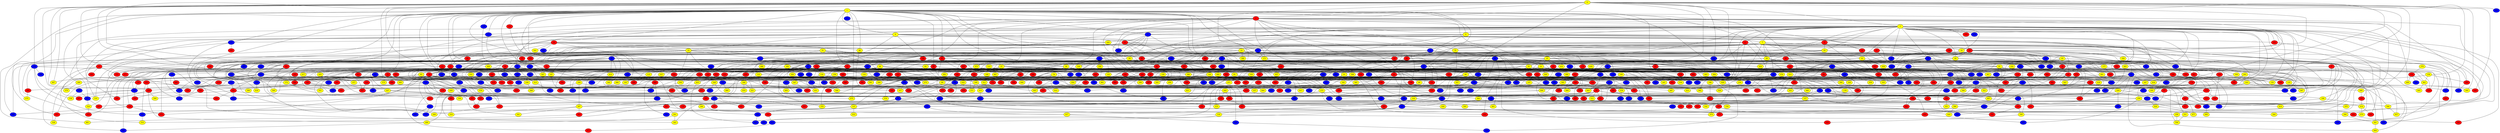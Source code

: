 graph {
0 [style = filled fillcolor = yellow];
1 [style = filled fillcolor = yellow];
2 [style = filled fillcolor = red];
3 [style = filled fillcolor = yellow];
4 [style = filled fillcolor = blue];
5 [style = filled fillcolor = red];
6 [style = filled fillcolor = yellow];
7 [style = filled fillcolor = yellow];
8 [style = filled fillcolor = yellow];
9 [style = filled fillcolor = blue];
10 [style = filled fillcolor = blue];
11 [style = filled fillcolor = red];
12 [style = filled fillcolor = yellow];
13 [style = filled fillcolor = blue];
14 [style = filled fillcolor = red];
15 [style = filled fillcolor = blue];
16 [style = filled fillcolor = yellow];
17 [style = filled fillcolor = red];
18 [style = filled fillcolor = red];
19 [style = filled fillcolor = blue];
20 [style = filled fillcolor = yellow];
21 [style = filled fillcolor = yellow];
22 [style = filled fillcolor = yellow];
23 [style = filled fillcolor = red];
24 [style = filled fillcolor = red];
25 [style = filled fillcolor = yellow];
26 [style = filled fillcolor = blue];
27 [style = filled fillcolor = red];
28 [style = filled fillcolor = red];
29 [style = filled fillcolor = yellow];
30 [style = filled fillcolor = red];
31 [style = filled fillcolor = yellow];
32 [style = filled fillcolor = yellow];
33 [style = filled fillcolor = yellow];
34 [style = filled fillcolor = red];
35 [style = filled fillcolor = red];
36 [style = filled fillcolor = red];
37 [style = filled fillcolor = yellow];
38 [style = filled fillcolor = yellow];
39 [style = filled fillcolor = yellow];
40 [style = filled fillcolor = red];
41 [style = filled fillcolor = red];
42 [style = filled fillcolor = red];
43 [style = filled fillcolor = yellow];
44 [style = filled fillcolor = yellow];
45 [style = filled fillcolor = red];
46 [style = filled fillcolor = blue];
47 [style = filled fillcolor = blue];
48 [style = filled fillcolor = yellow];
49 [style = filled fillcolor = blue];
50 [style = filled fillcolor = red];
51 [style = filled fillcolor = yellow];
52 [style = filled fillcolor = blue];
53 [style = filled fillcolor = blue];
54 [style = filled fillcolor = blue];
55 [style = filled fillcolor = red];
56 [style = filled fillcolor = blue];
57 [style = filled fillcolor = blue];
58 [style = filled fillcolor = blue];
59 [style = filled fillcolor = blue];
60 [style = filled fillcolor = red];
61 [style = filled fillcolor = blue];
62 [style = filled fillcolor = red];
63 [style = filled fillcolor = red];
64 [style = filled fillcolor = blue];
65 [style = filled fillcolor = blue];
66 [style = filled fillcolor = yellow];
67 [style = filled fillcolor = blue];
68 [style = filled fillcolor = yellow];
69 [style = filled fillcolor = red];
70 [style = filled fillcolor = red];
71 [style = filled fillcolor = red];
72 [style = filled fillcolor = red];
73 [style = filled fillcolor = red];
74 [style = filled fillcolor = yellow];
75 [style = filled fillcolor = yellow];
76 [style = filled fillcolor = red];
77 [style = filled fillcolor = red];
78 [style = filled fillcolor = blue];
79 [style = filled fillcolor = blue];
80 [style = filled fillcolor = blue];
81 [style = filled fillcolor = yellow];
82 [style = filled fillcolor = yellow];
83 [style = filled fillcolor = yellow];
84 [style = filled fillcolor = yellow];
85 [style = filled fillcolor = blue];
86 [style = filled fillcolor = blue];
87 [style = filled fillcolor = red];
88 [style = filled fillcolor = blue];
89 [style = filled fillcolor = red];
90 [style = filled fillcolor = yellow];
91 [style = filled fillcolor = yellow];
92 [style = filled fillcolor = blue];
93 [style = filled fillcolor = red];
94 [style = filled fillcolor = blue];
95 [style = filled fillcolor = blue];
96 [style = filled fillcolor = blue];
97 [style = filled fillcolor = red];
98 [style = filled fillcolor = red];
99 [style = filled fillcolor = red];
100 [style = filled fillcolor = red];
101 [style = filled fillcolor = blue];
102 [style = filled fillcolor = blue];
103 [style = filled fillcolor = red];
104 [style = filled fillcolor = yellow];
105 [style = filled fillcolor = red];
106 [style = filled fillcolor = blue];
107 [style = filled fillcolor = blue];
108 [style = filled fillcolor = red];
109 [style = filled fillcolor = yellow];
110 [style = filled fillcolor = yellow];
111 [style = filled fillcolor = blue];
112 [style = filled fillcolor = yellow];
113 [style = filled fillcolor = blue];
114 [style = filled fillcolor = blue];
115 [style = filled fillcolor = yellow];
116 [style = filled fillcolor = blue];
117 [style = filled fillcolor = blue];
118 [style = filled fillcolor = red];
119 [style = filled fillcolor = blue];
120 [style = filled fillcolor = blue];
121 [style = filled fillcolor = red];
122 [style = filled fillcolor = yellow];
123 [style = filled fillcolor = red];
124 [style = filled fillcolor = red];
125 [style = filled fillcolor = yellow];
126 [style = filled fillcolor = red];
127 [style = filled fillcolor = yellow];
128 [style = filled fillcolor = blue];
129 [style = filled fillcolor = blue];
130 [style = filled fillcolor = blue];
131 [style = filled fillcolor = red];
132 [style = filled fillcolor = yellow];
133 [style = filled fillcolor = yellow];
134 [style = filled fillcolor = yellow];
135 [style = filled fillcolor = blue];
136 [style = filled fillcolor = blue];
137 [style = filled fillcolor = yellow];
138 [style = filled fillcolor = red];
139 [style = filled fillcolor = red];
140 [style = filled fillcolor = yellow];
141 [style = filled fillcolor = red];
142 [style = filled fillcolor = red];
143 [style = filled fillcolor = yellow];
144 [style = filled fillcolor = blue];
145 [style = filled fillcolor = red];
146 [style = filled fillcolor = red];
147 [style = filled fillcolor = blue];
148 [style = filled fillcolor = red];
149 [style = filled fillcolor = yellow];
150 [style = filled fillcolor = yellow];
151 [style = filled fillcolor = red];
152 [style = filled fillcolor = red];
153 [style = filled fillcolor = red];
154 [style = filled fillcolor = yellow];
155 [style = filled fillcolor = red];
156 [style = filled fillcolor = yellow];
157 [style = filled fillcolor = yellow];
158 [style = filled fillcolor = yellow];
159 [style = filled fillcolor = yellow];
160 [style = filled fillcolor = blue];
161 [style = filled fillcolor = red];
162 [style = filled fillcolor = red];
163 [style = filled fillcolor = red];
164 [style = filled fillcolor = yellow];
165 [style = filled fillcolor = red];
166 [style = filled fillcolor = red];
167 [style = filled fillcolor = blue];
168 [style = filled fillcolor = blue];
169 [style = filled fillcolor = yellow];
170 [style = filled fillcolor = red];
171 [style = filled fillcolor = yellow];
172 [style = filled fillcolor = yellow];
173 [style = filled fillcolor = red];
174 [style = filled fillcolor = red];
175 [style = filled fillcolor = blue];
176 [style = filled fillcolor = blue];
177 [style = filled fillcolor = yellow];
178 [style = filled fillcolor = yellow];
179 [style = filled fillcolor = blue];
180 [style = filled fillcolor = blue];
181 [style = filled fillcolor = red];
182 [style = filled fillcolor = yellow];
183 [style = filled fillcolor = red];
184 [style = filled fillcolor = blue];
185 [style = filled fillcolor = red];
186 [style = filled fillcolor = red];
187 [style = filled fillcolor = yellow];
188 [style = filled fillcolor = red];
189 [style = filled fillcolor = blue];
190 [style = filled fillcolor = yellow];
191 [style = filled fillcolor = blue];
192 [style = filled fillcolor = yellow];
193 [style = filled fillcolor = red];
194 [style = filled fillcolor = red];
195 [style = filled fillcolor = blue];
196 [style = filled fillcolor = yellow];
197 [style = filled fillcolor = yellow];
198 [style = filled fillcolor = blue];
199 [style = filled fillcolor = red];
200 [style = filled fillcolor = red];
201 [style = filled fillcolor = blue];
202 [style = filled fillcolor = yellow];
203 [style = filled fillcolor = red];
204 [style = filled fillcolor = blue];
205 [style = filled fillcolor = blue];
206 [style = filled fillcolor = yellow];
207 [style = filled fillcolor = red];
208 [style = filled fillcolor = blue];
209 [style = filled fillcolor = red];
210 [style = filled fillcolor = blue];
211 [style = filled fillcolor = red];
212 [style = filled fillcolor = blue];
213 [style = filled fillcolor = yellow];
214 [style = filled fillcolor = red];
215 [style = filled fillcolor = red];
216 [style = filled fillcolor = red];
217 [style = filled fillcolor = yellow];
218 [style = filled fillcolor = blue];
219 [style = filled fillcolor = red];
220 [style = filled fillcolor = red];
221 [style = filled fillcolor = yellow];
222 [style = filled fillcolor = red];
223 [style = filled fillcolor = yellow];
224 [style = filled fillcolor = red];
225 [style = filled fillcolor = blue];
226 [style = filled fillcolor = blue];
227 [style = filled fillcolor = yellow];
228 [style = filled fillcolor = blue];
229 [style = filled fillcolor = yellow];
230 [style = filled fillcolor = yellow];
231 [style = filled fillcolor = blue];
232 [style = filled fillcolor = red];
233 [style = filled fillcolor = red];
234 [style = filled fillcolor = yellow];
235 [style = filled fillcolor = red];
236 [style = filled fillcolor = red];
237 [style = filled fillcolor = yellow];
238 [style = filled fillcolor = yellow];
239 [style = filled fillcolor = blue];
240 [style = filled fillcolor = red];
241 [style = filled fillcolor = red];
242 [style = filled fillcolor = blue];
243 [style = filled fillcolor = blue];
244 [style = filled fillcolor = yellow];
245 [style = filled fillcolor = red];
246 [style = filled fillcolor = red];
247 [style = filled fillcolor = yellow];
248 [style = filled fillcolor = yellow];
249 [style = filled fillcolor = red];
250 [style = filled fillcolor = yellow];
251 [style = filled fillcolor = yellow];
252 [style = filled fillcolor = red];
253 [style = filled fillcolor = red];
254 [style = filled fillcolor = red];
255 [style = filled fillcolor = red];
256 [style = filled fillcolor = yellow];
257 [style = filled fillcolor = yellow];
258 [style = filled fillcolor = yellow];
259 [style = filled fillcolor = yellow];
260 [style = filled fillcolor = red];
261 [style = filled fillcolor = red];
262 [style = filled fillcolor = red];
263 [style = filled fillcolor = yellow];
264 [style = filled fillcolor = yellow];
265 [style = filled fillcolor = red];
266 [style = filled fillcolor = yellow];
267 [style = filled fillcolor = blue];
268 [style = filled fillcolor = blue];
269 [style = filled fillcolor = yellow];
270 [style = filled fillcolor = red];
271 [style = filled fillcolor = red];
272 [style = filled fillcolor = yellow];
273 [style = filled fillcolor = yellow];
274 [style = filled fillcolor = blue];
275 [style = filled fillcolor = yellow];
276 [style = filled fillcolor = yellow];
277 [style = filled fillcolor = blue];
278 [style = filled fillcolor = red];
279 [style = filled fillcolor = red];
280 [style = filled fillcolor = yellow];
281 [style = filled fillcolor = yellow];
282 [style = filled fillcolor = red];
283 [style = filled fillcolor = red];
284 [style = filled fillcolor = red];
285 [style = filled fillcolor = yellow];
286 [style = filled fillcolor = red];
287 [style = filled fillcolor = yellow];
288 [style = filled fillcolor = red];
289 [style = filled fillcolor = red];
290 [style = filled fillcolor = yellow];
291 [style = filled fillcolor = blue];
292 [style = filled fillcolor = yellow];
293 [style = filled fillcolor = blue];
294 [style = filled fillcolor = blue];
295 [style = filled fillcolor = blue];
296 [style = filled fillcolor = blue];
297 [style = filled fillcolor = yellow];
298 [style = filled fillcolor = blue];
299 [style = filled fillcolor = red];
300 [style = filled fillcolor = yellow];
301 [style = filled fillcolor = yellow];
302 [style = filled fillcolor = red];
303 [style = filled fillcolor = blue];
304 [style = filled fillcolor = red];
305 [style = filled fillcolor = blue];
306 [style = filled fillcolor = red];
307 [style = filled fillcolor = yellow];
308 [style = filled fillcolor = blue];
309 [style = filled fillcolor = yellow];
310 [style = filled fillcolor = red];
311 [style = filled fillcolor = red];
312 [style = filled fillcolor = red];
313 [style = filled fillcolor = yellow];
314 [style = filled fillcolor = red];
315 [style = filled fillcolor = yellow];
316 [style = filled fillcolor = yellow];
317 [style = filled fillcolor = red];
318 [style = filled fillcolor = yellow];
319 [style = filled fillcolor = yellow];
320 [style = filled fillcolor = red];
321 [style = filled fillcolor = red];
322 [style = filled fillcolor = blue];
323 [style = filled fillcolor = red];
324 [style = filled fillcolor = yellow];
325 [style = filled fillcolor = yellow];
326 [style = filled fillcolor = red];
327 [style = filled fillcolor = red];
328 [style = filled fillcolor = yellow];
329 [style = filled fillcolor = red];
330 [style = filled fillcolor = blue];
331 [style = filled fillcolor = yellow];
332 [style = filled fillcolor = red];
333 [style = filled fillcolor = red];
334 [style = filled fillcolor = blue];
335 [style = filled fillcolor = yellow];
336 [style = filled fillcolor = blue];
337 [style = filled fillcolor = red];
338 [style = filled fillcolor = blue];
339 [style = filled fillcolor = blue];
340 [style = filled fillcolor = yellow];
341 [style = filled fillcolor = yellow];
342 [style = filled fillcolor = yellow];
343 [style = filled fillcolor = yellow];
344 [style = filled fillcolor = yellow];
345 [style = filled fillcolor = red];
346 [style = filled fillcolor = blue];
347 [style = filled fillcolor = red];
348 [style = filled fillcolor = yellow];
349 [style = filled fillcolor = red];
350 [style = filled fillcolor = yellow];
351 [style = filled fillcolor = yellow];
352 [style = filled fillcolor = red];
353 [style = filled fillcolor = red];
354 [style = filled fillcolor = red];
355 [style = filled fillcolor = yellow];
356 [style = filled fillcolor = yellow];
357 [style = filled fillcolor = blue];
358 [style = filled fillcolor = red];
359 [style = filled fillcolor = red];
360 [style = filled fillcolor = yellow];
361 [style = filled fillcolor = red];
362 [style = filled fillcolor = yellow];
363 [style = filled fillcolor = red];
364 [style = filled fillcolor = yellow];
365 [style = filled fillcolor = yellow];
366 [style = filled fillcolor = red];
367 [style = filled fillcolor = yellow];
368 [style = filled fillcolor = red];
369 [style = filled fillcolor = red];
370 [style = filled fillcolor = yellow];
371 [style = filled fillcolor = red];
372 [style = filled fillcolor = blue];
373 [style = filled fillcolor = red];
374 [style = filled fillcolor = blue];
375 [style = filled fillcolor = red];
376 [style = filled fillcolor = yellow];
377 [style = filled fillcolor = blue];
378 [style = filled fillcolor = yellow];
379 [style = filled fillcolor = yellow];
380 [style = filled fillcolor = yellow];
381 [style = filled fillcolor = red];
382 [style = filled fillcolor = blue];
383 [style = filled fillcolor = blue];
384 [style = filled fillcolor = yellow];
385 [style = filled fillcolor = blue];
386 [style = filled fillcolor = yellow];
387 [style = filled fillcolor = blue];
388 [style = filled fillcolor = blue];
389 [style = filled fillcolor = blue];
390 [style = filled fillcolor = red];
391 [style = filled fillcolor = red];
392 [style = filled fillcolor = red];
393 [style = filled fillcolor = red];
394 [style = filled fillcolor = blue];
395 [style = filled fillcolor = yellow];
396 [style = filled fillcolor = blue];
397 [style = filled fillcolor = red];
398 [style = filled fillcolor = yellow];
399 [style = filled fillcolor = yellow];
400 [style = filled fillcolor = red];
401 [style = filled fillcolor = yellow];
402 [style = filled fillcolor = red];
403 [style = filled fillcolor = yellow];
404 [style = filled fillcolor = yellow];
405 [style = filled fillcolor = blue];
406 [style = filled fillcolor = blue];
407 [style = filled fillcolor = blue];
408 [style = filled fillcolor = yellow];
409 [style = filled fillcolor = blue];
410 [style = filled fillcolor = blue];
411 [style = filled fillcolor = red];
412 [style = filled fillcolor = yellow];
413 [style = filled fillcolor = yellow];
414 [style = filled fillcolor = yellow];
415 [style = filled fillcolor = red];
416 [style = filled fillcolor = red];
417 [style = filled fillcolor = yellow];
418 [style = filled fillcolor = yellow];
419 [style = filled fillcolor = red];
420 [style = filled fillcolor = yellow];
421 [style = filled fillcolor = red];
422 [style = filled fillcolor = yellow];
423 [style = filled fillcolor = blue];
424 [style = filled fillcolor = yellow];
425 [style = filled fillcolor = blue];
426 [style = filled fillcolor = blue];
427 [style = filled fillcolor = blue];
428 [style = filled fillcolor = blue];
429 [style = filled fillcolor = red];
430 [style = filled fillcolor = yellow];
431 [style = filled fillcolor = yellow];
432 [style = filled fillcolor = red];
433 [style = filled fillcolor = yellow];
434 [style = filled fillcolor = blue];
435 [style = filled fillcolor = red];
436 [style = filled fillcolor = red];
437 [style = filled fillcolor = yellow];
438 [style = filled fillcolor = red];
439 [style = filled fillcolor = blue];
440 [style = filled fillcolor = yellow];
441 [style = filled fillcolor = blue];
442 [style = filled fillcolor = red];
443 [style = filled fillcolor = blue];
444 [style = filled fillcolor = red];
445 [style = filled fillcolor = blue];
446 [style = filled fillcolor = red];
447 [style = filled fillcolor = blue];
448 [style = filled fillcolor = red];
449 [style = filled fillcolor = blue];
450 [style = filled fillcolor = yellow];
451 [style = filled fillcolor = red];
452 [style = filled fillcolor = blue];
453 [style = filled fillcolor = blue];
454 [style = filled fillcolor = yellow];
455 [style = filled fillcolor = yellow];
456 [style = filled fillcolor = blue];
457 [style = filled fillcolor = yellow];
458 [style = filled fillcolor = blue];
459 [style = filled fillcolor = yellow];
460 [style = filled fillcolor = yellow];
461 [style = filled fillcolor = yellow];
462 [style = filled fillcolor = blue];
463 [style = filled fillcolor = yellow];
464 [style = filled fillcolor = blue];
465 [style = filled fillcolor = red];
466 [style = filled fillcolor = red];
467 [style = filled fillcolor = red];
468 [style = filled fillcolor = red];
469 [style = filled fillcolor = yellow];
470 [style = filled fillcolor = yellow];
471 [style = filled fillcolor = yellow];
472 [style = filled fillcolor = blue];
473 [style = filled fillcolor = red];
474 [style = filled fillcolor = yellow];
475 [style = filled fillcolor = yellow];
476 [style = filled fillcolor = blue];
477 [style = filled fillcolor = yellow];
478 [style = filled fillcolor = blue];
479 [style = filled fillcolor = yellow];
480 [style = filled fillcolor = blue];
481 [style = filled fillcolor = red];
482 [style = filled fillcolor = blue];
483 [style = filled fillcolor = yellow];
484 [style = filled fillcolor = yellow];
485 [style = filled fillcolor = red];
486 [style = filled fillcolor = yellow];
487 [style = filled fillcolor = yellow];
488 [style = filled fillcolor = yellow];
489 [style = filled fillcolor = red];
490 [style = filled fillcolor = yellow];
491 [style = filled fillcolor = yellow];
492 [style = filled fillcolor = blue];
493 [style = filled fillcolor = red];
494 [style = filled fillcolor = yellow];
495 [style = filled fillcolor = blue];
496 [style = filled fillcolor = blue];
497 [style = filled fillcolor = blue];
498 [style = filled fillcolor = blue];
499 [style = filled fillcolor = yellow];
500 [style = filled fillcolor = yellow];
501 [style = filled fillcolor = red];
502 [style = filled fillcolor = blue];
503 [style = filled fillcolor = red];
504 [style = filled fillcolor = red];
505 [style = filled fillcolor = blue];
506 [style = filled fillcolor = yellow];
507 [style = filled fillcolor = yellow];
508 [style = filled fillcolor = blue];
509 [style = filled fillcolor = yellow];
510 [style = filled fillcolor = red];
511 [style = filled fillcolor = yellow];
512 [style = filled fillcolor = yellow];
513 [style = filled fillcolor = yellow];
514 [style = filled fillcolor = yellow];
515 [style = filled fillcolor = blue];
516 [style = filled fillcolor = red];
517 [style = filled fillcolor = red];
518 [style = filled fillcolor = red];
519 [style = filled fillcolor = yellow];
520 [style = filled fillcolor = blue];
521 [style = filled fillcolor = yellow];
522 [style = filled fillcolor = red];
523 [style = filled fillcolor = red];
524 [style = filled fillcolor = yellow];
525 [style = filled fillcolor = blue];
526 [style = filled fillcolor = red];
527 [style = filled fillcolor = red];
528 [style = filled fillcolor = yellow];
529 [style = filled fillcolor = blue];
530 [style = filled fillcolor = red];
531 [style = filled fillcolor = blue];
532 [style = filled fillcolor = yellow];
533 [style = filled fillcolor = yellow];
534 [style = filled fillcolor = blue];
535 [style = filled fillcolor = red];
536 [style = filled fillcolor = blue];
537 [style = filled fillcolor = yellow];
538 [style = filled fillcolor = yellow];
539 [style = filled fillcolor = blue];
540 [style = filled fillcolor = yellow];
541 [style = filled fillcolor = yellow];
542 [style = filled fillcolor = red];
543 [style = filled fillcolor = yellow];
544 [style = filled fillcolor = blue];
545 [style = filled fillcolor = red];
546 [style = filled fillcolor = blue];
547 [style = filled fillcolor = blue];
548 [style = filled fillcolor = blue];
549 [style = filled fillcolor = blue];
550 [style = filled fillcolor = red];
551 [style = filled fillcolor = yellow];
552 [style = filled fillcolor = red];
553 [style = filled fillcolor = blue];
554 [style = filled fillcolor = red];
555 [style = filled fillcolor = blue];
556 [style = filled fillcolor = yellow];
557 [style = filled fillcolor = red];
558 [style = filled fillcolor = red];
559 [style = filled fillcolor = blue];
560 [style = filled fillcolor = yellow];
561 [style = filled fillcolor = red];
562 [style = filled fillcolor = red];
563 [style = filled fillcolor = blue];
564 [style = filled fillcolor = red];
565 [style = filled fillcolor = blue];
566 [style = filled fillcolor = blue];
567 [style = filled fillcolor = red];
568 [style = filled fillcolor = yellow];
569 [style = filled fillcolor = blue];
570 [style = filled fillcolor = yellow];
571 [style = filled fillcolor = yellow];
572 [style = filled fillcolor = blue];
573 [style = filled fillcolor = yellow];
574 [style = filled fillcolor = red];
575 [style = filled fillcolor = yellow];
576 [style = filled fillcolor = yellow];
577 [style = filled fillcolor = blue];
578 [style = filled fillcolor = red];
579 [style = filled fillcolor = blue];
580 [style = filled fillcolor = blue];
581 [style = filled fillcolor = yellow];
582 [style = filled fillcolor = blue];
583 [style = filled fillcolor = blue];
584 [style = filled fillcolor = red];
585 [style = filled fillcolor = blue];
586 [style = filled fillcolor = blue];
587 [style = filled fillcolor = yellow];
588 [style = filled fillcolor = red];
589 [style = filled fillcolor = blue];
590 [style = filled fillcolor = yellow];
591 [style = filled fillcolor = yellow];
592 [style = filled fillcolor = red];
593 [style = filled fillcolor = blue];
594 [style = filled fillcolor = red];
595 [style = filled fillcolor = yellow];
596 [style = filled fillcolor = red];
597 [style = filled fillcolor = red];
598 [style = filled fillcolor = yellow];
599 [style = filled fillcolor = blue];
600 [style = filled fillcolor = yellow];
601 [style = filled fillcolor = red];
602 [style = filled fillcolor = blue];
603 [style = filled fillcolor = yellow];
604 [style = filled fillcolor = yellow];
605 [style = filled fillcolor = blue];
606 [style = filled fillcolor = red];
607 [style = filled fillcolor = yellow];
608 [style = filled fillcolor = blue];
609 [style = filled fillcolor = red];
610 [style = filled fillcolor = yellow];
611 [style = filled fillcolor = yellow];
612 [style = filled fillcolor = yellow];
613 [style = filled fillcolor = red];
614 [style = filled fillcolor = yellow];
615 [style = filled fillcolor = blue];
616 [style = filled fillcolor = blue];
617 [style = filled fillcolor = yellow];
618 [style = filled fillcolor = yellow];
619 [style = filled fillcolor = red];
620 [style = filled fillcolor = yellow];
621 [style = filled fillcolor = blue];
622 [style = filled fillcolor = blue];
623 [style = filled fillcolor = red];
624 [style = filled fillcolor = yellow];
625 [style = filled fillcolor = red];
626 [style = filled fillcolor = yellow];
627 [style = filled fillcolor = red];
628 [style = filled fillcolor = red];
629 [style = filled fillcolor = yellow];
630 [style = filled fillcolor = red];
631 [style = filled fillcolor = red];
632 [style = filled fillcolor = red];
633 [style = filled fillcolor = red];
634 [style = filled fillcolor = yellow];
635 [style = filled fillcolor = yellow];
636 [style = filled fillcolor = blue];
637 [style = filled fillcolor = blue];
638 [style = filled fillcolor = yellow];
639 [style = filled fillcolor = yellow];
640 [style = filled fillcolor = yellow];
641 [style = filled fillcolor = blue];
642 [style = filled fillcolor = red];
643 [style = filled fillcolor = red];
644 [style = filled fillcolor = blue];
645 [style = filled fillcolor = yellow];
646 [style = filled fillcolor = red];
647 [style = filled fillcolor = red];
648 [style = filled fillcolor = blue];
649 [style = filled fillcolor = yellow];
650 [style = filled fillcolor = red];
651 [style = filled fillcolor = red];
652 [style = filled fillcolor = blue];
653 [style = filled fillcolor = red];
654 [style = filled fillcolor = red];
655 [style = filled fillcolor = blue];
656 [style = filled fillcolor = red];
657 [style = filled fillcolor = yellow];
658 [style = filled fillcolor = blue];
659 [style = filled fillcolor = blue];
660 [style = filled fillcolor = red];
661 [style = filled fillcolor = yellow];
662 [style = filled fillcolor = blue];
663 [style = filled fillcolor = red];
664 [style = filled fillcolor = yellow];
665 [style = filled fillcolor = blue];
666 [style = filled fillcolor = red];
667 [style = filled fillcolor = blue];
668 [style = filled fillcolor = blue];
669 [style = filled fillcolor = blue];
670 [style = filled fillcolor = yellow];
671 [style = filled fillcolor = red];
672 [style = filled fillcolor = red];
673 [style = filled fillcolor = blue];
674 [style = filled fillcolor = red];
675 [style = filled fillcolor = red];
676 [style = filled fillcolor = blue];
677 [style = filled fillcolor = yellow];
678 [style = filled fillcolor = red];
679 [style = filled fillcolor = blue];
680 [style = filled fillcolor = red];
681 [style = filled fillcolor = yellow];
682 [style = filled fillcolor = blue];
683 [style = filled fillcolor = blue];
684 [style = filled fillcolor = red];
685 [style = filled fillcolor = blue];
686 [style = filled fillcolor = red];
687 [style = filled fillcolor = yellow];
688 [style = filled fillcolor = blue];
689 [style = filled fillcolor = red];
690 [style = filled fillcolor = yellow];
691 [style = filled fillcolor = red];
692 [style = filled fillcolor = red];
0 -- 42;
0 -- 81;
0 -- 122;
0 -- 130;
0 -- 158;
0 -- 161;
0 -- 204;
0 -- 209;
0 -- 269;
0 -- 295;
0 -- 360;
0 -- 362;
0 -- 383;
0 -- 388;
0 -- 448;
0 -- 487;
0 -- 507;
0 -- 520;
0 -- 534;
0 -- 570;
0 -- 583;
0 -- 684;
1 -- 2;
1 -- 4;
1 -- 6;
1 -- 8;
1 -- 9;
1 -- 17;
1 -- 24;
1 -- 29;
1 -- 36;
1 -- 38;
1 -- 39;
1 -- 41;
1 -- 48;
0 -- 18;
0 -- 3;
0 -- 2;
0 -- 1;
1 -- 72;
1 -- 73;
1 -- 78;
1 -- 99;
1 -- 114;
1 -- 117;
1 -- 131;
1 -- 132;
1 -- 136;
1 -- 171;
1 -- 175;
1 -- 179;
1 -- 192;
1 -- 212;
1 -- 280;
1 -- 284;
1 -- 309;
1 -- 332;
1 -- 336;
1 -- 343;
1 -- 369;
1 -- 451;
1 -- 475;
1 -- 502;
1 -- 535;
1 -- 540;
1 -- 577;
1 -- 678;
1 -- 681;
2 -- 3;
2 -- 16;
2 -- 21;
2 -- 31;
2 -- 34;
2 -- 37;
2 -- 38;
2 -- 67;
2 -- 75;
2 -- 107;
2 -- 147;
2 -- 195;
2 -- 240;
2 -- 249;
2 -- 258;
2 -- 273;
2 -- 289;
2 -- 349;
2 -- 380;
2 -- 409;
2 -- 445;
2 -- 469;
2 -- 507;
2 -- 658;
3 -- 4;
3 -- 5;
3 -- 6;
3 -- 7;
3 -- 8;
3 -- 9;
3 -- 10;
3 -- 11;
3 -- 16;
3 -- 18;
3 -- 20;
3 -- 21;
3 -- 22;
3 -- 25;
3 -- 26;
3 -- 29;
3 -- 33;
3 -- 38;
3 -- 41;
3 -- 44;
3 -- 57;
3 -- 62;
3 -- 80;
3 -- 91;
3 -- 150;
3 -- 175;
3 -- 193;
3 -- 194;
3 -- 203;
3 -- 207;
3 -- 223;
3 -- 264;
3 -- 299;
3 -- 355;
3 -- 470;
3 -- 483;
3 -- 500;
3 -- 515;
3 -- 521;
3 -- 539;
3 -- 593;
3 -- 596;
3 -- 663;
3 -- 676;
4 -- 23;
4 -- 25;
4 -- 47;
4 -- 108;
4 -- 171;
4 -- 187;
4 -- 199;
4 -- 298;
4 -- 391;
4 -- 542;
5 -- 20;
5 -- 34;
5 -- 68;
5 -- 92;
5 -- 148;
5 -- 402;
6 -- 7;
6 -- 13;
6 -- 19;
6 -- 81;
6 -- 141;
6 -- 250;
6 -- 335;
6 -- 358;
6 -- 420;
6 -- 467;
6 -- 640;
7 -- 12;
7 -- 18;
7 -- 29;
7 -- 45;
7 -- 54;
7 -- 56;
7 -- 59;
7 -- 104;
7 -- 153;
7 -- 155;
7 -- 235;
7 -- 303;
7 -- 508;
7 -- 519;
7 -- 631;
8 -- 14;
8 -- 69;
8 -- 71;
8 -- 100;
8 -- 109;
8 -- 119;
8 -- 139;
8 -- 298;
8 -- 319;
8 -- 420;
9 -- 14;
9 -- 15;
9 -- 66;
9 -- 91;
9 -- 117;
9 -- 133;
9 -- 190;
9 -- 203;
9 -- 273;
9 -- 445;
9 -- 587;
10 -- 40;
10 -- 59;
10 -- 95;
10 -- 102;
10 -- 109;
10 -- 153;
10 -- 329;
10 -- 346;
10 -- 386;
10 -- 474;
10 -- 547;
10 -- 629;
10 -- 638;
10 -- 646;
10 -- 657;
11 -- 16;
11 -- 23;
11 -- 35;
11 -- 52;
11 -- 75;
11 -- 128;
11 -- 143;
11 -- 195;
11 -- 228;
11 -- 231;
11 -- 429;
11 -- 502;
11 -- 563;
11 -- 597;
11 -- 622;
12 -- 15;
12 -- 22;
12 -- 36;
12 -- 53;
12 -- 171;
12 -- 186;
12 -- 192;
12 -- 198;
12 -- 204;
12 -- 231;
12 -- 238;
12 -- 243;
12 -- 253;
12 -- 283;
12 -- 309;
12 -- 337;
12 -- 494;
12 -- 578;
12 -- 592;
12 -- 679;
13 -- 37;
13 -- 50;
13 -- 104;
13 -- 130;
13 -- 170;
13 -- 217;
13 -- 356;
13 -- 389;
13 -- 581;
14 -- 20;
14 -- 33;
14 -- 55;
14 -- 71;
14 -- 179;
14 -- 266;
14 -- 319;
14 -- 371;
14 -- 434;
14 -- 464;
14 -- 498;
15 -- 17;
15 -- 49;
15 -- 59;
15 -- 90;
15 -- 116;
15 -- 142;
15 -- 255;
15 -- 268;
15 -- 273;
15 -- 454;
15 -- 509;
15 -- 588;
15 -- 667;
16 -- 23;
16 -- 28;
16 -- 187;
16 -- 237;
16 -- 239;
16 -- 685;
17 -- 80;
17 -- 85;
17 -- 111;
17 -- 119;
17 -- 124;
17 -- 127;
17 -- 140;
17 -- 178;
17 -- 191;
17 -- 230;
17 -- 245;
17 -- 286;
17 -- 331;
17 -- 533;
17 -- 597;
17 -- 599;
17 -- 604;
17 -- 647;
17 -- 662;
18 -- 26;
18 -- 30;
18 -- 44;
18 -- 67;
18 -- 144;
18 -- 177;
18 -- 216;
18 -- 218;
18 -- 289;
18 -- 344;
18 -- 350;
18 -- 441;
18 -- 532;
18 -- 621;
18 -- 683;
19 -- 28;
19 -- 30;
19 -- 63;
19 -- 70;
19 -- 83;
19 -- 108;
19 -- 126;
19 -- 170;
19 -- 372;
19 -- 462;
19 -- 463;
19 -- 564;
19 -- 638;
20 -- 43;
20 -- 50;
20 -- 520;
20 -- 562;
20 -- 645;
20 -- 669;
21 -- 63;
21 -- 105;
21 -- 106;
21 -- 152;
21 -- 214;
21 -- 399;
21 -- 471;
21 -- 490;
21 -- 511;
21 -- 572;
21 -- 601;
21 -- 642;
22 -- 39;
22 -- 61;
22 -- 188;
22 -- 265;
22 -- 378;
22 -- 625;
22 -- 638;
23 -- 123;
23 -- 176;
23 -- 346;
23 -- 439;
24 -- 33;
24 -- 35;
24 -- 48;
24 -- 84;
24 -- 103;
24 -- 110;
24 -- 111;
24 -- 133;
24 -- 400;
24 -- 541;
24 -- 559;
24 -- 598;
25 -- 31;
25 -- 32;
25 -- 42;
25 -- 86;
25 -- 87;
25 -- 112;
25 -- 148;
25 -- 226;
25 -- 256;
25 -- 355;
25 -- 422;
25 -- 424;
25 -- 624;
25 -- 652;
26 -- 64;
26 -- 164;
27 -- 43;
27 -- 91;
27 -- 104;
27 -- 424;
28 -- 42;
28 -- 84;
28 -- 107;
28 -- 198;
28 -- 216;
28 -- 230;
28 -- 267;
28 -- 285;
28 -- 339;
28 -- 457;
28 -- 492;
28 -- 524;
29 -- 32;
29 -- 46;
29 -- 66;
29 -- 78;
29 -- 131;
29 -- 196;
29 -- 281;
29 -- 305;
29 -- 313;
29 -- 359;
29 -- 486;
29 -- 549;
30 -- 35;
30 -- 49;
30 -- 54;
30 -- 164;
30 -- 522;
30 -- 602;
31 -- 40;
31 -- 45;
31 -- 63;
31 -- 113;
31 -- 137;
31 -- 140;
31 -- 162;
31 -- 194;
31 -- 245;
31 -- 247;
31 -- 260;
31 -- 311;
31 -- 323;
31 -- 351;
31 -- 380;
31 -- 401;
31 -- 403;
31 -- 437;
31 -- 531;
31 -- 545;
31 -- 577;
31 -- 649;
31 -- 663;
31 -- 675;
32 -- 89;
32 -- 106;
32 -- 141;
32 -- 180;
32 -- 184;
32 -- 225;
32 -- 252;
32 -- 274;
32 -- 471;
32 -- 482;
32 -- 678;
33 -- 44;
33 -- 53;
33 -- 55;
33 -- 57;
33 -- 60;
33 -- 70;
33 -- 156;
33 -- 162;
33 -- 172;
33 -- 377;
33 -- 402;
33 -- 446;
33 -- 477;
33 -- 575;
33 -- 688;
35 -- 70;
35 -- 465;
35 -- 562;
35 -- 632;
36 -- 188;
36 -- 505;
36 -- 613;
37 -- 110;
37 -- 123;
37 -- 132;
37 -- 142;
37 -- 183;
37 -- 254;
37 -- 288;
37 -- 307;
37 -- 349;
37 -- 383;
37 -- 491;
37 -- 680;
38 -- 68;
38 -- 82;
38 -- 115;
38 -- 243;
38 -- 415;
38 -- 421;
38 -- 483;
39 -- 52;
39 -- 155;
39 -- 166;
39 -- 325;
39 -- 461;
39 -- 552;
39 -- 566;
40 -- 114;
40 -- 262;
40 -- 288;
40 -- 414;
40 -- 493;
40 -- 577;
40 -- 672;
41 -- 50;
41 -- 99;
41 -- 115;
41 -- 174;
41 -- 282;
41 -- 394;
41 -- 421;
41 -- 462;
41 -- 626;
42 -- 135;
42 -- 167;
42 -- 226;
42 -- 335;
42 -- 372;
42 -- 481;
42 -- 678;
43 -- 46;
43 -- 73;
43 -- 128;
43 -- 173;
43 -- 250;
43 -- 443;
43 -- 516;
43 -- 558;
44 -- 220;
44 -- 267;
44 -- 331;
44 -- 428;
45 -- 58;
45 -- 182;
45 -- 185;
45 -- 219;
45 -- 265;
45 -- 374;
45 -- 426;
45 -- 489;
45 -- 653;
46 -- 61;
46 -- 74;
46 -- 158;
46 -- 224;
46 -- 235;
46 -- 266;
46 -- 367;
46 -- 375;
46 -- 436;
46 -- 530;
47 -- 81;
47 -- 96;
47 -- 114;
47 -- 128;
47 -- 134;
47 -- 189;
47 -- 245;
47 -- 292;
47 -- 293;
47 -- 294;
47 -- 393;
47 -- 436;
47 -- 501;
47 -- 605;
47 -- 679;
48 -- 437;
49 -- 67;
49 -- 68;
49 -- 94;
49 -- 260;
49 -- 328;
49 -- 370;
49 -- 373;
49 -- 609;
50 -- 121;
50 -- 129;
50 -- 163;
50 -- 222;
50 -- 233;
50 -- 334;
50 -- 371;
50 -- 503;
50 -- 511;
51 -- 53;
51 -- 66;
51 -- 76;
51 -- 77;
51 -- 82;
51 -- 135;
51 -- 197;
51 -- 207;
51 -- 236;
51 -- 458;
51 -- 525;
51 -- 656;
52 -- 122;
52 -- 238;
52 -- 257;
53 -- 57;
53 -- 62;
53 -- 76;
53 -- 121;
53 -- 136;
53 -- 352;
53 -- 423;
54 -- 56;
54 -- 79;
54 -- 85;
54 -- 89;
54 -- 270;
54 -- 364;
54 -- 439;
54 -- 475;
54 -- 529;
55 -- 93;
55 -- 105;
55 -- 560;
56 -- 58;
56 -- 236;
57 -- 74;
57 -- 76;
57 -- 83;
57 -- 118;
57 -- 168;
57 -- 217;
57 -- 218;
57 -- 492;
57 -- 513;
57 -- 526;
57 -- 569;
58 -- 85;
58 -- 98;
58 -- 213;
58 -- 311;
59 -- 159;
59 -- 270;
59 -- 465;
59 -- 467;
60 -- 225;
61 -- 102;
61 -- 141;
61 -- 187;
61 -- 239;
61 -- 299;
61 -- 314;
61 -- 425;
62 -- 180;
62 -- 367;
62 -- 392;
62 -- 403;
62 -- 464;
62 -- 494;
64 -- 125;
64 -- 202;
64 -- 554;
64 -- 648;
65 -- 79;
65 -- 126;
65 -- 145;
65 -- 151;
65 -- 153;
65 -- 179;
65 -- 195;
65 -- 353;
65 -- 411;
65 -- 413;
65 -- 449;
65 -- 618;
65 -- 642;
65 -- 688;
66 -- 90;
66 -- 92;
66 -- 113;
66 -- 134;
66 -- 145;
66 -- 156;
66 -- 169;
66 -- 181;
66 -- 275;
66 -- 433;
66 -- 457;
66 -- 602;
67 -- 204;
67 -- 324;
67 -- 434;
67 -- 549;
67 -- 558;
68 -- 79;
68 -- 90;
68 -- 105;
68 -- 121;
68 -- 147;
68 -- 458;
69 -- 143;
69 -- 151;
69 -- 565;
69 -- 567;
69 -- 660;
70 -- 84;
70 -- 329;
70 -- 504;
71 -- 72;
71 -- 115;
71 -- 119;
71 -- 345;
71 -- 354;
71 -- 468;
71 -- 560;
72 -- 120;
72 -- 160;
72 -- 172;
72 -- 242;
72 -- 414;
72 -- 419;
72 -- 490;
72 -- 500;
72 -- 584;
72 -- 641;
73 -- 255;
73 -- 507;
73 -- 650;
74 -- 157;
74 -- 199;
74 -- 252;
74 -- 286;
74 -- 640;
75 -- 100;
75 -- 259;
75 -- 578;
76 -- 241;
76 -- 253;
76 -- 529;
76 -- 573;
78 -- 123;
78 -- 205;
78 -- 291;
78 -- 392;
78 -- 432;
78 -- 510;
78 -- 548;
79 -- 502;
79 -- 521;
80 -- 120;
80 -- 139;
80 -- 209;
80 -- 228;
80 -- 242;
80 -- 377;
80 -- 397;
80 -- 613;
81 -- 206;
81 -- 278;
81 -- 362;
81 -- 571;
81 -- 621;
82 -- 159;
82 -- 337;
82 -- 531;
82 -- 635;
83 -- 103;
83 -- 169;
83 -- 385;
83 -- 415;
83 -- 659;
84 -- 495;
84 -- 530;
85 -- 86;
85 -- 96;
85 -- 127;
85 -- 259;
85 -- 288;
85 -- 478;
85 -- 605;
85 -- 607;
85 -- 624;
86 -- 183;
87 -- 357;
87 -- 442;
87 -- 514;
88 -- 93;
88 -- 210;
88 -- 254;
88 -- 390;
88 -- 417;
88 -- 466;
89 -- 251;
89 -- 328;
89 -- 335;
89 -- 389;
90 -- 215;
90 -- 440;
91 -- 118;
91 -- 125;
91 -- 243;
91 -- 303;
91 -- 305;
91 -- 365;
91 -- 591;
91 -- 615;
91 -- 682;
92 -- 612;
93 -- 116;
93 -- 133;
93 -- 143;
93 -- 167;
93 -- 201;
93 -- 220;
93 -- 227;
93 -- 240;
93 -- 244;
93 -- 310;
93 -- 325;
93 -- 463;
93 -- 522;
93 -- 528;
94 -- 290;
94 -- 603;
94 -- 631;
94 -- 666;
95 -- 418;
96 -- 137;
96 -- 226;
96 -- 363;
96 -- 442;
97 -- 118;
97 -- 274;
97 -- 648;
98 -- 122;
98 -- 146;
98 -- 208;
98 -- 235;
98 -- 268;
98 -- 302;
98 -- 314;
98 -- 512;
98 -- 582;
98 -- 668;
98 -- 691;
99 -- 108;
99 -- 152;
99 -- 165;
99 -- 287;
99 -- 380;
99 -- 455;
99 -- 633;
100 -- 112;
100 -- 165;
100 -- 381;
101 -- 415;
101 -- 451;
101 -- 459;
102 -- 178;
102 -- 261;
102 -- 523;
102 -- 593;
103 -- 202;
103 -- 209;
103 -- 452;
104 -- 404;
104 -- 413;
105 -- 129;
105 -- 173;
105 -- 227;
105 -- 229;
105 -- 249;
105 -- 400;
105 -- 557;
106 -- 595;
107 -- 579;
108 -- 125;
108 -- 234;
108 -- 622;
109 -- 149;
109 -- 191;
109 -- 236;
109 -- 285;
109 -- 341;
109 -- 419;
110 -- 322;
110 -- 358;
111 -- 181;
111 -- 474;
111 -- 550;
112 -- 182;
112 -- 237;
113 -- 307;
114 -- 160;
114 -- 181;
114 -- 279;
114 -- 407;
114 -- 480;
114 -- 544;
114 -- 627;
115 -- 689;
116 -- 196;
116 -- 489;
116 -- 537;
116 -- 575;
117 -- 338;
117 -- 368;
117 -- 479;
118 -- 508;
118 -- 549;
119 -- 184;
119 -- 382;
120 -- 435;
120 -- 569;
121 -- 652;
122 -- 147;
122 -- 154;
122 -- 241;
122 -- 246;
122 -- 283;
122 -- 392;
122 -- 480;
122 -- 575;
122 -- 602;
123 -- 145;
123 -- 192;
123 -- 247;
123 -- 473;
123 -- 661;
124 -- 201;
124 -- 490;
125 -- 587;
126 -- 134;
126 -- 173;
126 -- 272;
126 -- 285;
126 -- 447;
126 -- 514;
126 -- 554;
127 -- 370;
127 -- 586;
128 -- 157;
128 -- 442;
129 -- 190;
129 -- 340;
129 -- 498;
130 -- 200;
130 -- 224;
130 -- 396;
130 -- 452;
130 -- 538;
131 -- 271;
131 -- 361;
131 -- 554;
131 -- 629;
132 -- 330;
133 -- 188;
133 -- 211;
133 -- 370;
133 -- 411;
133 -- 433;
134 -- 152;
134 -- 272;
134 -- 312;
134 -- 391;
134 -- 431;
135 -- 191;
135 -- 223;
135 -- 242;
136 -- 377;
136 -- 447;
136 -- 545;
136 -- 551;
136 -- 668;
137 -- 412;
137 -- 451;
137 -- 492;
138 -- 144;
138 -- 673;
139 -- 160;
141 -- 146;
141 -- 287;
141 -- 360;
142 -- 164;
142 -- 184;
142 -- 207;
142 -- 366;
142 -- 525;
142 -- 674;
143 -- 176;
143 -- 291;
143 -- 316;
143 -- 384;
143 -- 438;
143 -- 450;
143 -- 466;
143 -- 515;
143 -- 570;
143 -- 582;
143 -- 629;
143 -- 661;
143 -- 684;
144 -- 231;
144 -- 247;
145 -- 163;
145 -- 200;
145 -- 326;
145 -- 453;
146 -- 470;
146 -- 518;
146 -- 593;
146 -- 623;
146 -- 642;
147 -- 258;
147 -- 264;
147 -- 318;
147 -- 410;
147 -- 452;
148 -- 151;
149 -- 150;
149 -- 167;
149 -- 246;
149 -- 506;
151 -- 476;
152 -- 219;
152 -- 257;
152 -- 388;
153 -- 557;
154 -- 284;
155 -- 189;
156 -- 157;
156 -- 234;
156 -- 248;
156 -- 256;
156 -- 297;
156 -- 305;
156 -- 409;
156 -- 592;
157 -- 397;
157 -- 472;
158 -- 174;
158 -- 289;
158 -- 461;
159 -- 330;
159 -- 365;
159 -- 526;
159 -- 635;
159 -- 636;
160 -- 304;
160 -- 538;
160 -- 567;
161 -- 176;
161 -- 225;
161 -- 227;
161 -- 306;
161 -- 544;
162 -- 208;
162 -- 210;
162 -- 254;
162 -- 427;
162 -- 454;
164 -- 333;
165 -- 221;
165 -- 683;
167 -- 213;
167 -- 275;
169 -- 239;
169 -- 274;
169 -- 315;
169 -- 378;
169 -- 571;
169 -- 683;
170 -- 228;
171 -- 185;
171 -- 398;
171 -- 639;
172 -- 551;
172 -- 619;
173 -- 261;
173 -- 594;
174 -- 277;
174 -- 355;
175 -- 290;
175 -- 405;
176 -- 214;
176 -- 431;
177 -- 220;
177 -- 313;
177 -- 440;
177 -- 510;
177 -- 586;
178 -- 443;
178 -- 637;
179 -- 296;
179 -- 478;
179 -- 653;
180 -- 325;
181 -- 383;
181 -- 405;
181 -- 446;
181 -- 669;
182 -- 400;
183 -- 340;
183 -- 359;
185 -- 221;
185 -- 441;
185 -- 472;
185 -- 485;
186 -- 219;
186 -- 378;
188 -- 506;
189 -- 318;
189 -- 425;
189 -- 499;
189 -- 569;
189 -- 692;
190 -- 265;
190 -- 500;
191 -- 459;
192 -- 279;
194 -- 233;
194 -- 604;
195 -- 260;
195 -- 334;
195 -- 535;
196 -- 651;
197 -- 561;
197 -- 613;
198 -- 211;
198 -- 585;
200 -- 479;
201 -- 542;
201 -- 553;
201 -- 664;
202 -- 215;
202 -- 306;
203 -- 614;
204 -- 616;
205 -- 476;
206 -- 221;
206 -- 548;
206 -- 610;
208 -- 253;
208 -- 347;
208 -- 429;
208 -- 501;
209 -- 349;
209 -- 499;
209 -- 590;
210 -- 269;
210 -- 310;
210 -- 348;
210 -- 517;
211 -- 214;
214 -- 364;
214 -- 576;
215 -- 252;
215 -- 343;
215 -- 595;
216 -- 375;
216 -- 395;
216 -- 481;
216 -- 565;
217 -- 477;
218 -- 486;
219 -- 291;
219 -- 619;
220 -- 223;
220 -- 390;
223 -- 229;
223 -- 411;
223 -- 448;
223 -- 587;
225 -- 280;
225 -- 304;
225 -- 307;
225 -- 338;
225 -- 550;
225 -- 617;
225 -- 634;
226 -- 417;
226 -- 566;
227 -- 319;
227 -- 327;
227 -- 475;
228 -- 362;
229 -- 317;
229 -- 371;
229 -- 586;
229 -- 651;
230 -- 244;
230 -- 482;
230 -- 591;
230 -- 617;
231 -- 259;
231 -- 263;
231 -- 634;
232 -- 238;
233 -- 331;
236 -- 324;
236 -- 484;
237 -- 342;
238 -- 560;
238 -- 568;
242 -- 612;
243 -- 384;
243 -- 636;
244 -- 366;
244 -- 598;
246 -- 399;
246 -- 474;
246 -- 539;
246 -- 672;
248 -- 576;
248 -- 589;
249 -- 666;
251 -- 556;
253 -- 509;
254 -- 612;
255 -- 581;
256 -- 297;
256 -- 438;
256 -- 644;
258 -- 556;
259 -- 284;
259 -- 426;
259 -- 655;
260 -- 555;
260 -- 630;
261 -- 317;
261 -- 387;
263 -- 402;
263 -- 527;
263 -- 657;
265 -- 333;
265 -- 620;
267 -- 276;
267 -- 321;
268 -- 297;
268 -- 614;
269 -- 321;
270 -- 310;
270 -- 543;
271 -- 487;
272 -- 397;
272 -- 599;
273 -- 276;
273 -- 548;
274 -- 615;
275 -- 361;
275 -- 374;
275 -- 609;
278 -- 339;
278 -- 463;
280 -- 379;
281 -- 352;
281 -- 677;
282 -- 428;
282 -- 637;
282 -- 687;
283 -- 301;
283 -- 417;
284 -- 596;
285 -- 669;
286 -- 312;
288 -- 351;
288 -- 386;
289 -- 685;
291 -- 401;
292 -- 552;
295 -- 405;
295 -- 538;
296 -- 326;
296 -- 686;
297 -- 341;
297 -- 363;
297 -- 519;
298 -- 372;
298 -- 488;
300 -- 333;
301 -- 343;
301 -- 499;
302 -- 626;
303 -- 395;
303 -- 418;
306 -- 557;
307 -- 654;
308 -- 312;
308 -- 367;
308 -- 429;
308 -- 517;
308 -- 574;
308 -- 585;
310 -- 357;
310 -- 532;
313 -- 316;
313 -- 352;
313 -- 536;
315 -- 498;
318 -- 439;
318 -- 495;
320 -- 594;
320 -- 634;
321 -- 414;
322 -- 460;
322 -- 496;
322 -- 646;
326 -- 476;
327 -- 671;
329 -- 525;
330 -- 582;
332 -- 342;
333 -- 410;
334 -- 437;
334 -- 576;
334 -- 628;
336 -- 394;
337 -- 381;
340 -- 630;
340 -- 648;
344 -- 382;
344 -- 387;
344 -- 608;
345 -- 584;
348 -- 658;
352 -- 404;
352 -- 440;
352 -- 563;
353 -- 467;
356 -- 369;
356 -- 444;
356 -- 454;
357 -- 624;
358 -- 578;
358 -- 611;
361 -- 519;
362 -- 651;
363 -- 681;
364 -- 393;
364 -- 516;
365 -- 664;
367 -- 562;
369 -- 456;
371 -- 623;
372 -- 387;
372 -- 407;
372 -- 603;
376 -- 416;
376 -- 441;
378 -- 497;
380 -- 460;
380 -- 691;
381 -- 523;
381 -- 659;
384 -- 390;
384 -- 608;
385 -- 570;
386 -- 466;
386 -- 620;
387 -- 690;
391 -- 453;
394 -- 518;
395 -- 404;
397 -- 406;
397 -- 465;
398 -- 406;
398 -- 471;
399 -- 591;
400 -- 534;
400 -- 544;
400 -- 637;
402 -- 556;
402 -- 617;
404 -- 539;
404 -- 540;
405 -- 524;
405 -- 601;
406 -- 532;
408 -- 455;
408 -- 581;
410 -- 473;
411 -- 503;
413 -- 435;
414 -- 493;
414 -- 670;
415 -- 654;
416 -- 461;
416 -- 469;
416 -- 546;
417 -- 456;
419 -- 550;
420 -- 445;
420 -- 650;
426 -- 496;
426 -- 659;
427 -- 536;
427 -- 611;
428 -- 430;
429 -- 674;
429 -- 688;
432 -- 572;
433 -- 679;
433 -- 682;
436 -- 468;
436 -- 641;
440 -- 489;
441 -- 643;
447 -- 600;
447 -- 672;
449 -- 511;
449 -- 590;
451 -- 528;
452 -- 514;
456 -- 555;
458 -- 618;
461 -- 510;
461 -- 645;
462 -- 599;
462 -- 674;
464 -- 580;
464 -- 606;
467 -- 620;
468 -- 478;
468 -- 641;
471 -- 654;
482 -- 485;
482 -- 553;
483 -- 616;
486 -- 561;
492 -- 682;
499 -- 565;
500 -- 657;
505 -- 513;
505 -- 545;
507 -- 531;
511 -- 665;
513 -- 644;
515 -- 603;
520 -- 639;
524 -- 650;
526 -- 647;
529 -- 580;
529 -- 673;
530 -- 673;
535 -- 568;
547 -- 680;
579 -- 584;
591 -- 604;
593 -- 609;
607 -- 622;
609 -- 655;
624 -- 677;
627 -- 671;
629 -- 632;
634 -- 675;
}
